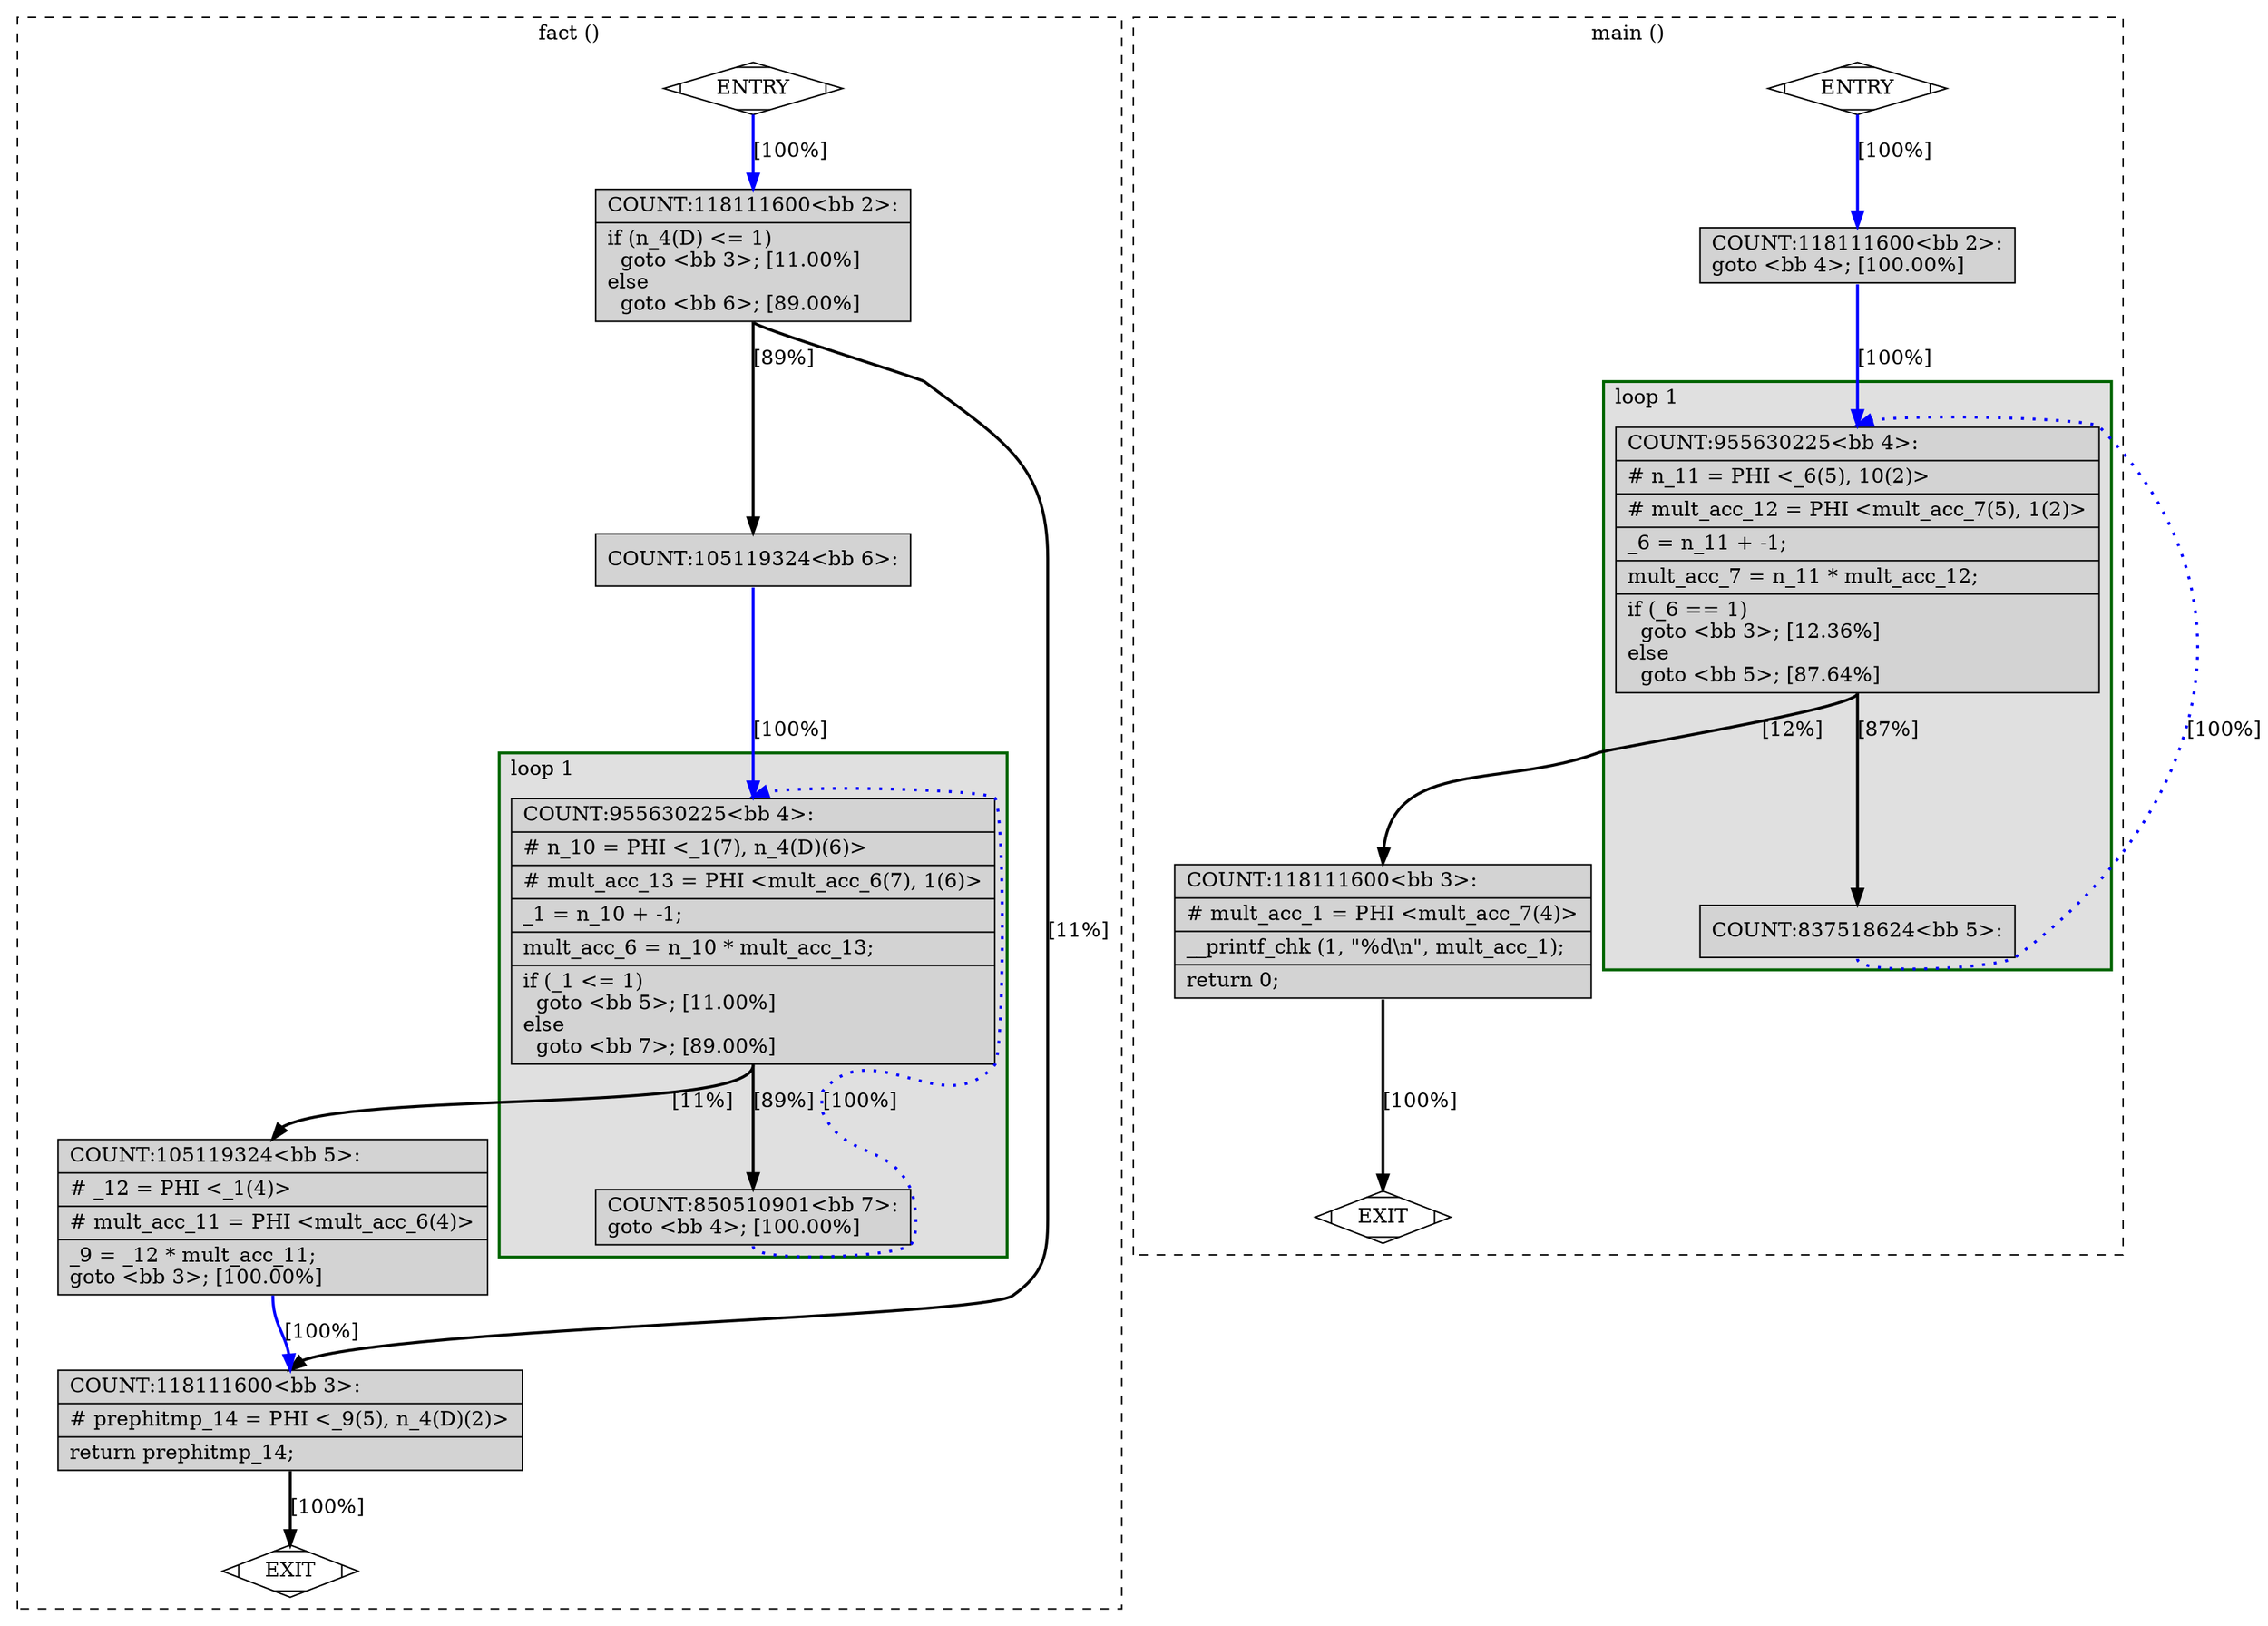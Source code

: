 digraph "fact.c.146t.loopinit" {
overlap=false;
subgraph "cluster_fact" {
	style="dashed";
	color="black";
	label="fact ()";
	subgraph cluster_23_1 {
	style="filled";
	color="darkgreen";
	fillcolor="grey88";
	label="loop 1";
	labeljust=l;
	penwidth=2;
	fn_23_basic_block_4 [shape=record,style=filled,fillcolor=lightgrey,label="{COUNT:955630225\<bb\ 4\>:\l\
|#\ n_10\ =\ PHI\ \<_1(7),\ n_4(D)(6)\>\l\
|#\ mult_acc_13\ =\ PHI\ \<mult_acc_6(7),\ 1(6)\>\l\
|_1\ =\ n_10\ +\ -1;\l\
|mult_acc_6\ =\ n_10\ *\ mult_acc_13;\l\
|if\ (_1\ \<=\ 1)\l\
\ \ goto\ \<bb\ 5\>;\ [11.00%]\l\
else\l\
\ \ goto\ \<bb\ 7\>;\ [89.00%]\l\
}"];

	fn_23_basic_block_7 [shape=record,style=filled,fillcolor=lightgrey,label="{COUNT:850510901\<bb\ 7\>:\l\
goto\ \<bb\ 4\>;\ [100.00%]\l\
}"];

	}
	fn_23_basic_block_0 [shape=Mdiamond,style=filled,fillcolor=white,label="ENTRY"];

	fn_23_basic_block_1 [shape=Mdiamond,style=filled,fillcolor=white,label="EXIT"];

	fn_23_basic_block_2 [shape=record,style=filled,fillcolor=lightgrey,label="{COUNT:118111600\<bb\ 2\>:\l\
|if\ (n_4(D)\ \<=\ 1)\l\
\ \ goto\ \<bb\ 3\>;\ [11.00%]\l\
else\l\
\ \ goto\ \<bb\ 6\>;\ [89.00%]\l\
}"];

	fn_23_basic_block_3 [shape=record,style=filled,fillcolor=lightgrey,label="{COUNT:118111600\<bb\ 3\>:\l\
|#\ prephitmp_14\ =\ PHI\ \<_9(5),\ n_4(D)(2)\>\l\
|return\ prephitmp_14;\l\
}"];

	fn_23_basic_block_6 [shape=record,style=filled,fillcolor=lightgrey,label="{COUNT:105119324\<bb\ 6\>:\l\
}"];

	fn_23_basic_block_5 [shape=record,style=filled,fillcolor=lightgrey,label="{COUNT:105119324\<bb\ 5\>:\l\
|#\ _12\ =\ PHI\ \<_1(4)\>\l\
|#\ mult_acc_11\ =\ PHI\ \<mult_acc_6(4)\>\l\
|_9\ =\ _12\ *\ mult_acc_11;\l\
goto\ \<bb\ 3\>;\ [100.00%]\l\
}"];

	fn_23_basic_block_0:s -> fn_23_basic_block_2:n [style="solid,bold",color=blue,weight=100,constraint=true,label="[100%]"];
	fn_23_basic_block_2:s -> fn_23_basic_block_3:n [style="solid,bold",color=black,weight=10,constraint=true,label="[11%]"];
	fn_23_basic_block_2:s -> fn_23_basic_block_6:n [style="solid,bold",color=black,weight=10,constraint=true,label="[89%]"];
	fn_23_basic_block_3:s -> fn_23_basic_block_1:n [style="solid,bold",color=black,weight=10,constraint=true,label="[100%]"];
	fn_23_basic_block_6:s -> fn_23_basic_block_4:n [style="solid,bold",color=blue,weight=100,constraint=true,label="[100%]"];
	fn_23_basic_block_4:s -> fn_23_basic_block_5:n [style="solid,bold",color=black,weight=10,constraint=true,label="[11%]"];
	fn_23_basic_block_4:s -> fn_23_basic_block_7:n [style="solid,bold",color=black,weight=10,constraint=true,label="[89%]"];
	fn_23_basic_block_7:s -> fn_23_basic_block_4:n [style="dotted,bold",color=blue,weight=10,constraint=false,label="[100%]"];
	fn_23_basic_block_5:s -> fn_23_basic_block_3:n [style="solid,bold",color=blue,weight=100,constraint=true,label="[100%]"];
	fn_23_basic_block_0:s -> fn_23_basic_block_1:n [style="invis",constraint=true];
}
subgraph "cluster_main" {
	style="dashed";
	color="black";
	label="main ()";
	subgraph cluster_24_1 {
	style="filled";
	color="darkgreen";
	fillcolor="grey88";
	label="loop 1";
	labeljust=l;
	penwidth=2;
	fn_24_basic_block_4 [shape=record,style=filled,fillcolor=lightgrey,label="{COUNT:955630225\<bb\ 4\>:\l\
|#\ n_11\ =\ PHI\ \<_6(5),\ 10(2)\>\l\
|#\ mult_acc_12\ =\ PHI\ \<mult_acc_7(5),\ 1(2)\>\l\
|_6\ =\ n_11\ +\ -1;\l\
|mult_acc_7\ =\ n_11\ *\ mult_acc_12;\l\
|if\ (_6\ ==\ 1)\l\
\ \ goto\ \<bb\ 3\>;\ [12.36%]\l\
else\l\
\ \ goto\ \<bb\ 5\>;\ [87.64%]\l\
}"];

	fn_24_basic_block_5 [shape=record,style=filled,fillcolor=lightgrey,label="{COUNT:837518624\<bb\ 5\>:\l\
}"];

	}
	fn_24_basic_block_0 [shape=Mdiamond,style=filled,fillcolor=white,label="ENTRY"];

	fn_24_basic_block_1 [shape=Mdiamond,style=filled,fillcolor=white,label="EXIT"];

	fn_24_basic_block_2 [shape=record,style=filled,fillcolor=lightgrey,label="{COUNT:118111600\<bb\ 2\>:\l\
goto\ \<bb\ 4\>;\ [100.00%]\l\
}"];

	fn_24_basic_block_3 [shape=record,style=filled,fillcolor=lightgrey,label="{COUNT:118111600\<bb\ 3\>:\l\
|#\ mult_acc_1\ =\ PHI\ \<mult_acc_7(4)\>\l\
|__printf_chk\ (1,\ \"%d\\n\",\ mult_acc_1);\l\
|return\ 0;\l\
}"];

	fn_24_basic_block_0:s -> fn_24_basic_block_2:n [style="solid,bold",color=blue,weight=100,constraint=true,label="[100%]"];
	fn_24_basic_block_2:s -> fn_24_basic_block_4:n [style="solid,bold",color=blue,weight=100,constraint=true,label="[100%]"];
	fn_24_basic_block_3:s -> fn_24_basic_block_1:n [style="solid,bold",color=black,weight=10,constraint=true,label="[100%]"];
	fn_24_basic_block_5:s -> fn_24_basic_block_4:n [style="dotted,bold",color=blue,weight=10,constraint=false,label="[100%]"];
	fn_24_basic_block_4:s -> fn_24_basic_block_3:n [style="solid,bold",color=black,weight=10,constraint=true,label="[12%]"];
	fn_24_basic_block_4:s -> fn_24_basic_block_5:n [style="solid,bold",color=black,weight=10,constraint=true,label="[87%]"];
	fn_24_basic_block_0:s -> fn_24_basic_block_1:n [style="invis",constraint=true];
}
}
